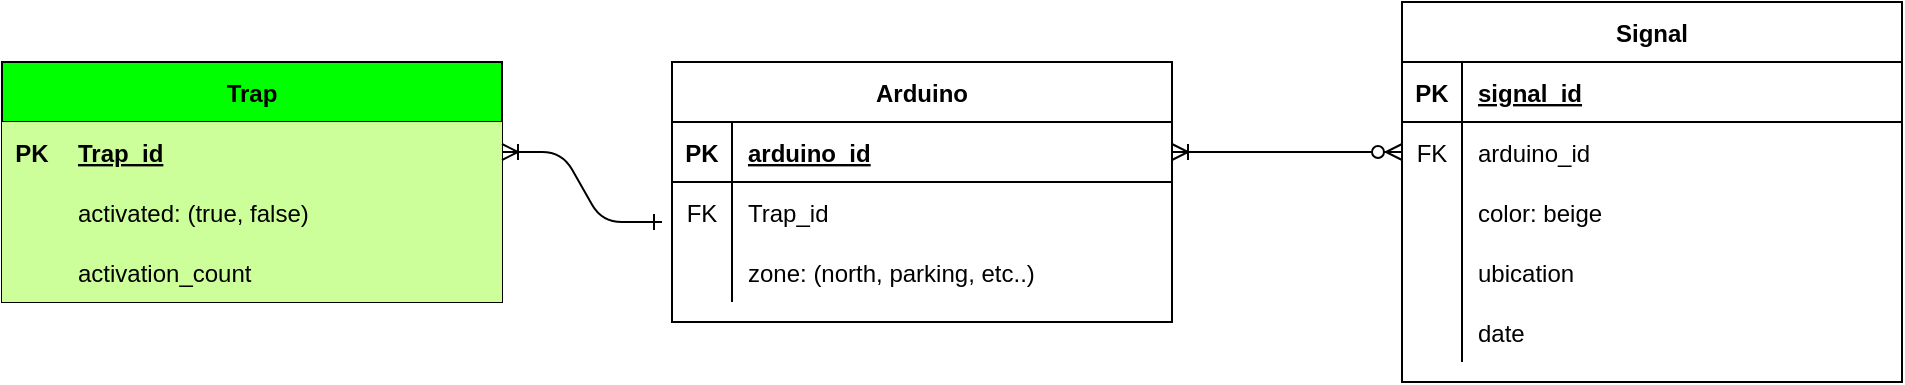 <mxfile version="14.8.3" type="github">
  <diagram id="R2lEEEUBdFMjLlhIrx00" name="Page-1">
    <mxGraphModel dx="1038" dy="583" grid="1" gridSize="10" guides="1" tooltips="1" connect="1" arrows="1" fold="1" page="1" pageScale="1" pageWidth="850" pageHeight="1100" math="0" shadow="0" extFonts="Permanent Marker^https://fonts.googleapis.com/css?family=Permanent+Marker">
      <root>
        <mxCell id="0" />
        <mxCell id="1" parent="0" />
        <mxCell id="C-vyLk0tnHw3VtMMgP7b-12" value="" style="edgeStyle=entityRelationEdgeStyle;endArrow=ERzeroToMany;startArrow=ERoneToMany;endFill=1;startFill=0;entryX=0;entryY=0.5;entryDx=0;entryDy=0;exitX=1;exitY=0.5;exitDx=0;exitDy=0;" parent="1" source="FQOK1bycxsz6MAxDcmq3-2" target="1sQJ_mA0ylXvRGgsxD1S-5" edge="1">
          <mxGeometry width="100" height="100" relative="1" as="geometry">
            <mxPoint x="400" y="180" as="sourcePoint" />
            <mxPoint x="560" y="220" as="targetPoint" />
          </mxGeometry>
        </mxCell>
        <mxCell id="C-vyLk0tnHw3VtMMgP7b-2" value="Trap" style="shape=table;startSize=30;container=1;collapsible=1;childLayout=tableLayout;fixedRows=1;rowLines=0;fontStyle=1;align=center;resizeLast=1;fillColor=#00FF00;" parent="1" vertex="1">
          <mxGeometry x="90" y="120" width="250" height="120" as="geometry" />
        </mxCell>
        <mxCell id="C-vyLk0tnHw3VtMMgP7b-3" value="" style="shape=partialRectangle;collapsible=0;dropTarget=0;pointerEvents=0;fillColor=none;points=[[0,0.5],[1,0.5]];portConstraint=eastwest;top=0;left=0;right=0;bottom=1;" parent="C-vyLk0tnHw3VtMMgP7b-2" vertex="1">
          <mxGeometry y="30" width="250" height="30" as="geometry" />
        </mxCell>
        <mxCell id="C-vyLk0tnHw3VtMMgP7b-4" value="PK" style="shape=partialRectangle;overflow=hidden;connectable=0;fillColor=#CCFF99;top=0;left=0;bottom=0;right=0;fontStyle=1;" parent="C-vyLk0tnHw3VtMMgP7b-3" vertex="1">
          <mxGeometry width="30" height="30" as="geometry" />
        </mxCell>
        <mxCell id="C-vyLk0tnHw3VtMMgP7b-5" value="Trap_id" style="shape=partialRectangle;overflow=hidden;connectable=0;fillColor=#CCFF99;top=0;left=0;bottom=0;right=0;align=left;spacingLeft=6;fontStyle=5;" parent="C-vyLk0tnHw3VtMMgP7b-3" vertex="1">
          <mxGeometry x="30" width="220" height="30" as="geometry" />
        </mxCell>
        <mxCell id="1sQJ_mA0ylXvRGgsxD1S-29" value="" style="shape=partialRectangle;collapsible=0;dropTarget=0;pointerEvents=0;fillColor=none;points=[[0,0.5],[1,0.5]];portConstraint=eastwest;top=0;left=0;right=0;bottom=0;" parent="C-vyLk0tnHw3VtMMgP7b-2" vertex="1">
          <mxGeometry y="60" width="250" height="30" as="geometry" />
        </mxCell>
        <mxCell id="1sQJ_mA0ylXvRGgsxD1S-30" value="" style="shape=partialRectangle;overflow=hidden;connectable=0;fillColor=#CCFF99;top=0;left=0;bottom=0;right=0;" parent="1sQJ_mA0ylXvRGgsxD1S-29" vertex="1">
          <mxGeometry width="30" height="30" as="geometry" />
        </mxCell>
        <mxCell id="1sQJ_mA0ylXvRGgsxD1S-31" value="activated: (true, false)" style="shape=partialRectangle;overflow=hidden;connectable=0;fillColor=#CCFF99;top=0;left=0;bottom=0;right=0;align=left;spacingLeft=6;" parent="1sQJ_mA0ylXvRGgsxD1S-29" vertex="1">
          <mxGeometry x="30" width="220" height="30" as="geometry" />
        </mxCell>
        <mxCell id="1sQJ_mA0ylXvRGgsxD1S-32" value="" style="shape=partialRectangle;collapsible=0;dropTarget=0;pointerEvents=0;fillColor=none;points=[[0,0.5],[1,0.5]];portConstraint=eastwest;top=0;left=0;right=0;bottom=0;" parent="C-vyLk0tnHw3VtMMgP7b-2" vertex="1">
          <mxGeometry y="90" width="250" height="30" as="geometry" />
        </mxCell>
        <mxCell id="1sQJ_mA0ylXvRGgsxD1S-33" value="" style="shape=partialRectangle;overflow=hidden;connectable=0;fillColor=#CCFF99;top=0;left=0;bottom=0;right=0;" parent="1sQJ_mA0ylXvRGgsxD1S-32" vertex="1">
          <mxGeometry width="30" height="30" as="geometry" />
        </mxCell>
        <mxCell id="1sQJ_mA0ylXvRGgsxD1S-34" value="activation_count" style="shape=partialRectangle;overflow=hidden;connectable=0;fillColor=#CCFF99;top=0;left=0;bottom=0;right=0;align=left;spacingLeft=6;" parent="1sQJ_mA0ylXvRGgsxD1S-32" vertex="1">
          <mxGeometry x="30" width="220" height="30" as="geometry" />
        </mxCell>
        <mxCell id="1sQJ_mA0ylXvRGgsxD1S-1" value="Signal" style="shape=table;startSize=30;container=1;collapsible=1;childLayout=tableLayout;fixedRows=1;rowLines=0;fontStyle=1;align=center;resizeLast=1;" parent="1" vertex="1">
          <mxGeometry x="790" y="90" width="250" height="190" as="geometry" />
        </mxCell>
        <mxCell id="1sQJ_mA0ylXvRGgsxD1S-2" value="" style="shape=partialRectangle;collapsible=0;dropTarget=0;pointerEvents=0;fillColor=none;points=[[0,0.5],[1,0.5]];portConstraint=eastwest;top=0;left=0;right=0;bottom=1;" parent="1sQJ_mA0ylXvRGgsxD1S-1" vertex="1">
          <mxGeometry y="30" width="250" height="30" as="geometry" />
        </mxCell>
        <mxCell id="1sQJ_mA0ylXvRGgsxD1S-3" value="PK" style="shape=partialRectangle;overflow=hidden;connectable=0;fillColor=none;top=0;left=0;bottom=0;right=0;fontStyle=1;" parent="1sQJ_mA0ylXvRGgsxD1S-2" vertex="1">
          <mxGeometry width="30" height="30" as="geometry" />
        </mxCell>
        <mxCell id="1sQJ_mA0ylXvRGgsxD1S-4" value="signal_id" style="shape=partialRectangle;overflow=hidden;connectable=0;fillColor=none;top=0;left=0;bottom=0;right=0;align=left;spacingLeft=6;fontStyle=5;" parent="1sQJ_mA0ylXvRGgsxD1S-2" vertex="1">
          <mxGeometry x="30" width="220" height="30" as="geometry" />
        </mxCell>
        <mxCell id="1sQJ_mA0ylXvRGgsxD1S-5" value="" style="shape=partialRectangle;collapsible=0;dropTarget=0;pointerEvents=0;fillColor=none;points=[[0,0.5],[1,0.5]];portConstraint=eastwest;top=0;left=0;right=0;bottom=0;" parent="1sQJ_mA0ylXvRGgsxD1S-1" vertex="1">
          <mxGeometry y="60" width="250" height="30" as="geometry" />
        </mxCell>
        <mxCell id="1sQJ_mA0ylXvRGgsxD1S-6" value="FK" style="shape=partialRectangle;overflow=hidden;connectable=0;fillColor=none;top=0;left=0;bottom=0;right=0;" parent="1sQJ_mA0ylXvRGgsxD1S-5" vertex="1">
          <mxGeometry width="30" height="30" as="geometry" />
        </mxCell>
        <mxCell id="1sQJ_mA0ylXvRGgsxD1S-7" value="arduino_id" style="shape=partialRectangle;overflow=hidden;connectable=0;fillColor=none;top=0;left=0;bottom=0;right=0;align=left;spacingLeft=6;" parent="1sQJ_mA0ylXvRGgsxD1S-5" vertex="1">
          <mxGeometry x="30" width="220" height="30" as="geometry" />
        </mxCell>
        <mxCell id="1sQJ_mA0ylXvRGgsxD1S-8" value="" style="shape=partialRectangle;collapsible=0;dropTarget=0;pointerEvents=0;fillColor=none;points=[[0,0.5],[1,0.5]];portConstraint=eastwest;top=0;left=0;right=0;bottom=0;" parent="1sQJ_mA0ylXvRGgsxD1S-1" vertex="1">
          <mxGeometry y="90" width="250" height="30" as="geometry" />
        </mxCell>
        <mxCell id="1sQJ_mA0ylXvRGgsxD1S-9" value="" style="shape=partialRectangle;overflow=hidden;connectable=0;fillColor=none;top=0;left=0;bottom=0;right=0;" parent="1sQJ_mA0ylXvRGgsxD1S-8" vertex="1">
          <mxGeometry width="30" height="30" as="geometry" />
        </mxCell>
        <mxCell id="1sQJ_mA0ylXvRGgsxD1S-10" value="color: beige" style="shape=partialRectangle;overflow=hidden;connectable=0;fillColor=none;top=0;left=0;bottom=0;right=0;align=left;spacingLeft=6;" parent="1sQJ_mA0ylXvRGgsxD1S-8" vertex="1">
          <mxGeometry x="30" width="220" height="30" as="geometry" />
        </mxCell>
        <mxCell id="1sQJ_mA0ylXvRGgsxD1S-26" value="" style="shape=partialRectangle;collapsible=0;dropTarget=0;pointerEvents=0;fillColor=none;points=[[0,0.5],[1,0.5]];portConstraint=eastwest;top=0;left=0;right=0;bottom=0;" parent="1sQJ_mA0ylXvRGgsxD1S-1" vertex="1">
          <mxGeometry y="120" width="250" height="30" as="geometry" />
        </mxCell>
        <mxCell id="1sQJ_mA0ylXvRGgsxD1S-27" value="" style="shape=partialRectangle;overflow=hidden;connectable=0;fillColor=none;top=0;left=0;bottom=0;right=0;" parent="1sQJ_mA0ylXvRGgsxD1S-26" vertex="1">
          <mxGeometry width="30" height="30" as="geometry" />
        </mxCell>
        <mxCell id="1sQJ_mA0ylXvRGgsxD1S-28" value="ubication" style="shape=partialRectangle;overflow=hidden;connectable=0;fillColor=none;top=0;left=0;bottom=0;right=0;align=left;spacingLeft=6;" parent="1sQJ_mA0ylXvRGgsxD1S-26" vertex="1">
          <mxGeometry x="30" width="220" height="30" as="geometry" />
        </mxCell>
        <mxCell id="FQOK1bycxsz6MAxDcmq3-15" value="" style="shape=partialRectangle;collapsible=0;dropTarget=0;pointerEvents=0;fillColor=none;points=[[0,0.5],[1,0.5]];portConstraint=eastwest;top=0;left=0;right=0;bottom=0;" parent="1sQJ_mA0ylXvRGgsxD1S-1" vertex="1">
          <mxGeometry y="150" width="250" height="30" as="geometry" />
        </mxCell>
        <mxCell id="FQOK1bycxsz6MAxDcmq3-16" value="" style="shape=partialRectangle;overflow=hidden;connectable=0;fillColor=none;top=0;left=0;bottom=0;right=0;" parent="FQOK1bycxsz6MAxDcmq3-15" vertex="1">
          <mxGeometry width="30" height="30" as="geometry" />
        </mxCell>
        <mxCell id="FQOK1bycxsz6MAxDcmq3-17" value="date" style="shape=partialRectangle;overflow=hidden;connectable=0;fillColor=none;top=0;left=0;bottom=0;right=0;align=left;spacingLeft=6;" parent="FQOK1bycxsz6MAxDcmq3-15" vertex="1">
          <mxGeometry x="30" width="220" height="30" as="geometry" />
        </mxCell>
        <mxCell id="FQOK1bycxsz6MAxDcmq3-1" value="Arduino" style="shape=table;startSize=30;container=1;collapsible=1;childLayout=tableLayout;fixedRows=1;rowLines=0;fontStyle=1;align=center;resizeLast=1;" parent="1" vertex="1">
          <mxGeometry x="425" y="120" width="250" height="130" as="geometry" />
        </mxCell>
        <mxCell id="FQOK1bycxsz6MAxDcmq3-2" value="" style="shape=partialRectangle;collapsible=0;dropTarget=0;pointerEvents=0;fillColor=none;points=[[0,0.5],[1,0.5]];portConstraint=eastwest;top=0;left=0;right=0;bottom=1;" parent="FQOK1bycxsz6MAxDcmq3-1" vertex="1">
          <mxGeometry y="30" width="250" height="30" as="geometry" />
        </mxCell>
        <mxCell id="FQOK1bycxsz6MAxDcmq3-3" value="PK" style="shape=partialRectangle;overflow=hidden;connectable=0;fillColor=none;top=0;left=0;bottom=0;right=0;fontStyle=1;" parent="FQOK1bycxsz6MAxDcmq3-2" vertex="1">
          <mxGeometry width="30" height="30" as="geometry" />
        </mxCell>
        <mxCell id="FQOK1bycxsz6MAxDcmq3-4" value="arduino_id" style="shape=partialRectangle;overflow=hidden;connectable=0;fillColor=none;top=0;left=0;bottom=0;right=0;align=left;spacingLeft=6;fontStyle=5;" parent="FQOK1bycxsz6MAxDcmq3-2" vertex="1">
          <mxGeometry x="30" width="220" height="30" as="geometry" />
        </mxCell>
        <mxCell id="FQOK1bycxsz6MAxDcmq3-11" value="" style="shape=partialRectangle;collapsible=0;dropTarget=0;pointerEvents=0;fillColor=none;points=[[0,0.5],[1,0.5]];portConstraint=eastwest;top=0;left=0;right=0;bottom=0;" parent="FQOK1bycxsz6MAxDcmq3-1" vertex="1">
          <mxGeometry y="60" width="250" height="30" as="geometry" />
        </mxCell>
        <mxCell id="FQOK1bycxsz6MAxDcmq3-12" value="FK" style="shape=partialRectangle;overflow=hidden;connectable=0;fillColor=none;top=0;left=0;bottom=0;right=0;" parent="FQOK1bycxsz6MAxDcmq3-11" vertex="1">
          <mxGeometry width="30" height="30" as="geometry" />
        </mxCell>
        <mxCell id="FQOK1bycxsz6MAxDcmq3-13" value="Trap_id" style="shape=partialRectangle;overflow=hidden;connectable=0;fillColor=none;top=0;left=0;bottom=0;right=0;align=left;spacingLeft=6;" parent="FQOK1bycxsz6MAxDcmq3-11" vertex="1">
          <mxGeometry x="30" width="220" height="30" as="geometry" />
        </mxCell>
        <mxCell id="FQOK1bycxsz6MAxDcmq3-5" value="" style="shape=partialRectangle;collapsible=0;dropTarget=0;pointerEvents=0;fillColor=none;points=[[0,0.5],[1,0.5]];portConstraint=eastwest;top=0;left=0;right=0;bottom=0;" parent="FQOK1bycxsz6MAxDcmq3-1" vertex="1">
          <mxGeometry y="90" width="250" height="30" as="geometry" />
        </mxCell>
        <mxCell id="FQOK1bycxsz6MAxDcmq3-6" value="" style="shape=partialRectangle;overflow=hidden;connectable=0;fillColor=none;top=0;left=0;bottom=0;right=0;" parent="FQOK1bycxsz6MAxDcmq3-5" vertex="1">
          <mxGeometry width="30" height="30" as="geometry" />
        </mxCell>
        <mxCell id="FQOK1bycxsz6MAxDcmq3-7" value="zone: (north, parking, etc..)" style="shape=partialRectangle;overflow=hidden;connectable=0;fillColor=none;top=0;left=0;bottom=0;right=0;align=left;spacingLeft=6;" parent="FQOK1bycxsz6MAxDcmq3-5" vertex="1">
          <mxGeometry x="30" width="220" height="30" as="geometry" />
        </mxCell>
        <mxCell id="FQOK1bycxsz6MAxDcmq3-14" value="" style="edgeStyle=entityRelationEdgeStyle;endArrow=ERone;startArrow=ERoneToMany;endFill=0;startFill=0;" parent="1" source="C-vyLk0tnHw3VtMMgP7b-3" edge="1">
          <mxGeometry width="100" height="100" relative="1" as="geometry">
            <mxPoint x="370" y="165" as="sourcePoint" />
            <mxPoint x="420" y="200" as="targetPoint" />
          </mxGeometry>
        </mxCell>
      </root>
    </mxGraphModel>
  </diagram>
</mxfile>
